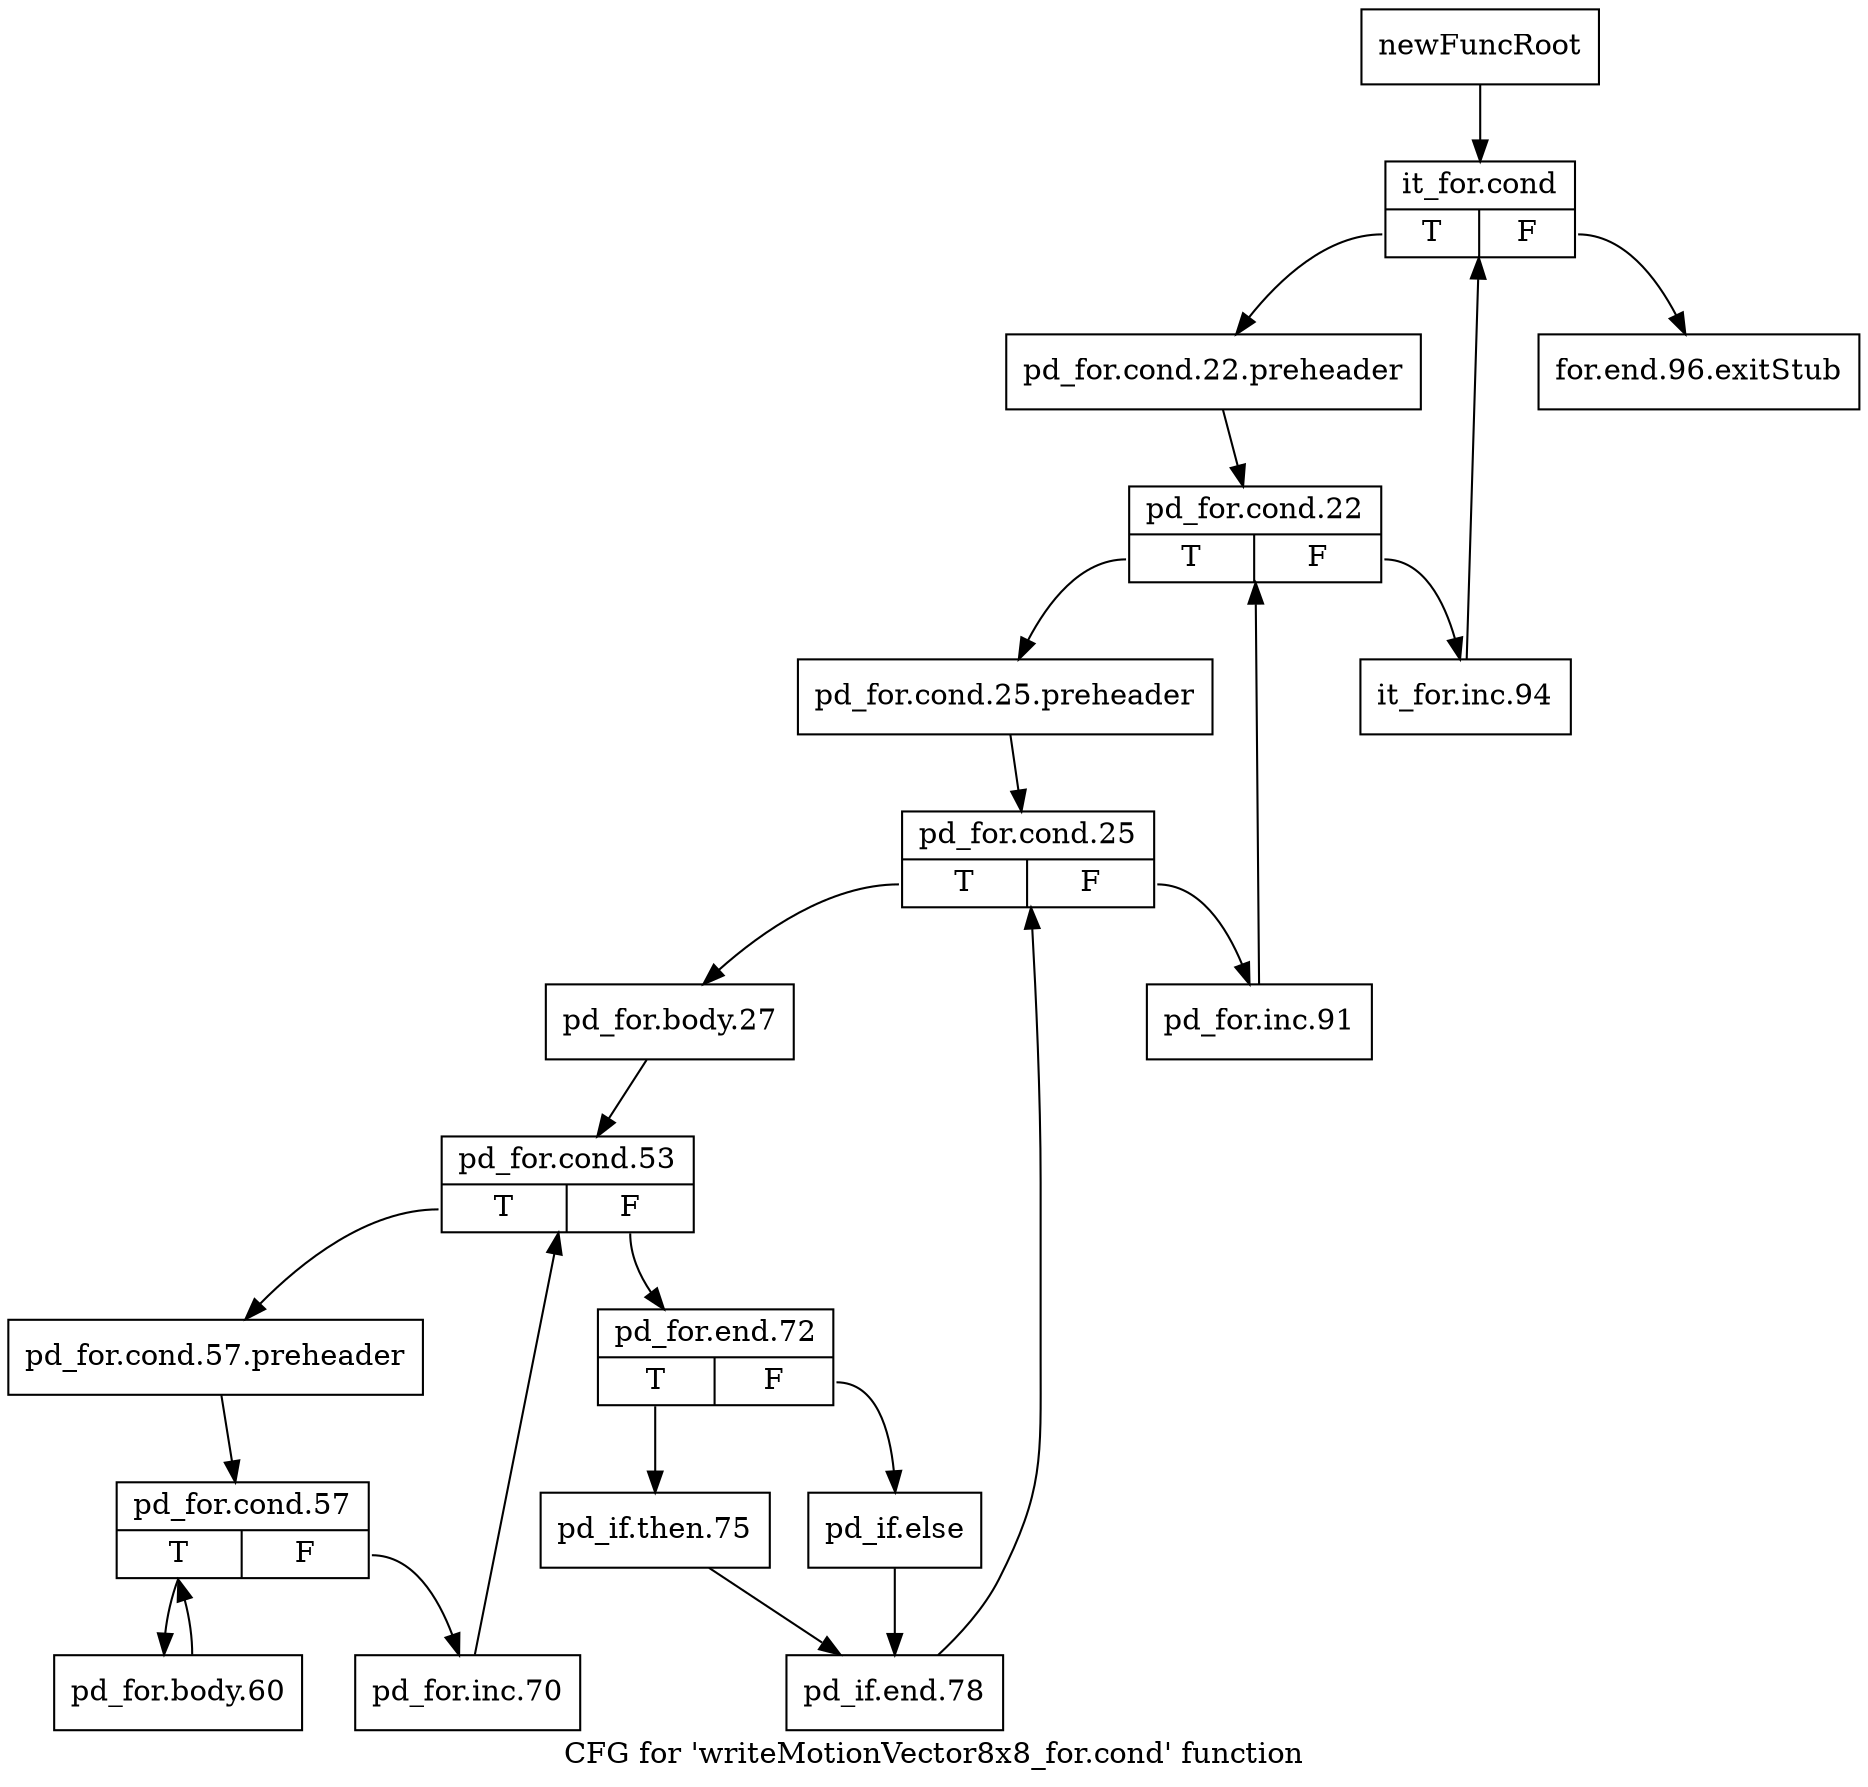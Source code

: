digraph "CFG for 'writeMotionVector8x8_for.cond' function" {
	label="CFG for 'writeMotionVector8x8_for.cond' function";

	Node0x264efb0 [shape=record,label="{newFuncRoot}"];
	Node0x264efb0 -> Node0x264f050;
	Node0x264f000 [shape=record,label="{for.end.96.exitStub}"];
	Node0x264f050 [shape=record,label="{it_for.cond|{<s0>T|<s1>F}}"];
	Node0x264f050:s0 -> Node0x264f0a0;
	Node0x264f050:s1 -> Node0x264f000;
	Node0x264f0a0 [shape=record,label="{pd_for.cond.22.preheader}"];
	Node0x264f0a0 -> Node0x264f0f0;
	Node0x264f0f0 [shape=record,label="{pd_for.cond.22|{<s0>T|<s1>F}}"];
	Node0x264f0f0:s0 -> Node0x264f190;
	Node0x264f0f0:s1 -> Node0x264f140;
	Node0x264f140 [shape=record,label="{it_for.inc.94}"];
	Node0x264f140 -> Node0x264f050;
	Node0x264f190 [shape=record,label="{pd_for.cond.25.preheader}"];
	Node0x264f190 -> Node0x264f1e0;
	Node0x264f1e0 [shape=record,label="{pd_for.cond.25|{<s0>T|<s1>F}}"];
	Node0x264f1e0:s0 -> Node0x264f280;
	Node0x264f1e0:s1 -> Node0x264f230;
	Node0x264f230 [shape=record,label="{pd_for.inc.91}"];
	Node0x264f230 -> Node0x264f0f0;
	Node0x264f280 [shape=record,label="{pd_for.body.27}"];
	Node0x264f280 -> Node0x264f2d0;
	Node0x264f2d0 [shape=record,label="{pd_for.cond.53|{<s0>T|<s1>F}}"];
	Node0x264f2d0:s0 -> Node0x264f460;
	Node0x264f2d0:s1 -> Node0x264f320;
	Node0x264f320 [shape=record,label="{pd_for.end.72|{<s0>T|<s1>F}}"];
	Node0x264f320:s0 -> Node0x264f3c0;
	Node0x264f320:s1 -> Node0x264f370;
	Node0x264f370 [shape=record,label="{pd_if.else}"];
	Node0x264f370 -> Node0x264f410;
	Node0x264f3c0 [shape=record,label="{pd_if.then.75}"];
	Node0x264f3c0 -> Node0x264f410;
	Node0x264f410 [shape=record,label="{pd_if.end.78}"];
	Node0x264f410 -> Node0x264f1e0;
	Node0x264f460 [shape=record,label="{pd_for.cond.57.preheader}"];
	Node0x264f460 -> Node0x264f4b0;
	Node0x264f4b0 [shape=record,label="{pd_for.cond.57|{<s0>T|<s1>F}}"];
	Node0x264f4b0:s0 -> Node0x264f550;
	Node0x264f4b0:s1 -> Node0x264f500;
	Node0x264f500 [shape=record,label="{pd_for.inc.70}"];
	Node0x264f500 -> Node0x264f2d0;
	Node0x264f550 [shape=record,label="{pd_for.body.60}"];
	Node0x264f550 -> Node0x264f4b0;
}
